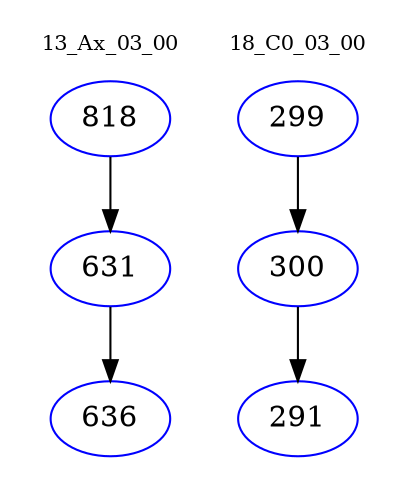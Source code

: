 digraph{
subgraph cluster_0 {
color = white
label = "13_Ax_03_00";
fontsize=10;
T0_818 [label="818", color="blue"]
T0_818 -> T0_631 [color="black"]
T0_631 [label="631", color="blue"]
T0_631 -> T0_636 [color="black"]
T0_636 [label="636", color="blue"]
}
subgraph cluster_1 {
color = white
label = "18_C0_03_00";
fontsize=10;
T1_299 [label="299", color="blue"]
T1_299 -> T1_300 [color="black"]
T1_300 [label="300", color="blue"]
T1_300 -> T1_291 [color="black"]
T1_291 [label="291", color="blue"]
}
}
